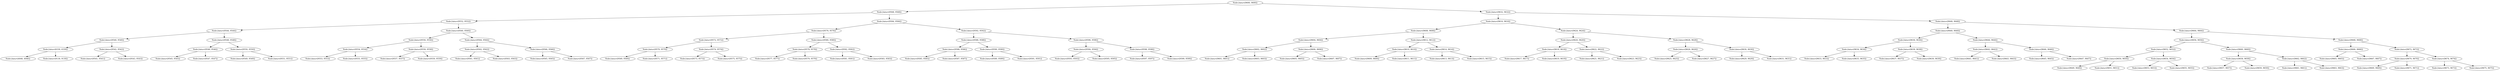 digraph G{
1806669305 [label="Node{data=[9600, 9600]}"]
1806669305 -> 688271638
688271638 [label="Node{data=[9568, 9568]}"]
688271638 -> 2098165084
2098165084 [label="Node{data=[9552, 9552]}"]
2098165084 -> 2142902097
2142902097 [label="Node{data=[9544, 9544]}"]
2142902097 -> 1747797250
1747797250 [label="Node{data=[9540, 9540]}"]
1747797250 -> 1882937232
1882937232 [label="Node{data=[6330, 6330]}"]
1882937232 -> 1981311326
1981311326 [label="Node{data=[4046, 4046]}"]
1882937232 -> 1505224787
1505224787 [label="Node{data=[9130, 9130]}"]
1747797250 -> 1529918258
1529918258 [label="Node{data=[9542, 9542]}"]
1529918258 -> 1897789459
1897789459 [label="Node{data=[9541, 9541]}"]
1529918258 -> 1148861943
1148861943 [label="Node{data=[9543, 9543]}"]
2142902097 -> 577351771
577351771 [label="Node{data=[9548, 9548]}"]
577351771 -> 2090741255
2090741255 [label="Node{data=[9546, 9546]}"]
2090741255 -> 1658686695
1658686695 [label="Node{data=[9545, 9545]}"]
2090741255 -> 2011009230
2011009230 [label="Node{data=[9547, 9547]}"]
577351771 -> 416877830
416877830 [label="Node{data=[9550, 9550]}"]
416877830 -> 356185612
356185612 [label="Node{data=[9549, 9549]}"]
416877830 -> 453966584
453966584 [label="Node{data=[9551, 9551]}"]
2098165084 -> 5132983
5132983 [label="Node{data=[9560, 9560]}"]
5132983 -> 1345310341
1345310341 [label="Node{data=[9556, 9556]}"]
1345310341 -> 308795418
308795418 [label="Node{data=[9554, 9554]}"]
308795418 -> 2119313812
2119313812 [label="Node{data=[9553, 9553]}"]
308795418 -> 209393411
209393411 [label="Node{data=[9555, 9555]}"]
1345310341 -> 571390959
571390959 [label="Node{data=[9558, 9558]}"]
571390959 -> 235208892
235208892 [label="Node{data=[9557, 9557]}"]
571390959 -> 1643419233
1643419233 [label="Node{data=[9559, 9559]}"]
5132983 -> 895698515
895698515 [label="Node{data=[9564, 9564]}"]
895698515 -> 1650803411
1650803411 [label="Node{data=[9562, 9562]}"]
1650803411 -> 1145286339
1145286339 [label="Node{data=[9561, 9561]}"]
1650803411 -> 21069748
21069748 [label="Node{data=[9563, 9563]}"]
895698515 -> 784330769
784330769 [label="Node{data=[9566, 9566]}"]
784330769 -> 1719946447
1719946447 [label="Node{data=[9565, 9565]}"]
784330769 -> 1072223082
1072223082 [label="Node{data=[9567, 9567]}"]
688271638 -> 895395836
895395836 [label="Node{data=[9584, 9584]}"]
895395836 -> 1680930366
1680930366 [label="Node{data=[9576, 9576]}"]
1680930366 -> 538328131
538328131 [label="Node{data=[9572, 9572]}"]
538328131 -> 1503447208
1503447208 [label="Node{data=[9570, 9570]}"]
1503447208 -> 431879456
431879456 [label="Node{data=[9569, 9569]}"]
1503447208 -> 2053071151
2053071151 [label="Node{data=[9571, 9571]}"]
538328131 -> 1799007747
1799007747 [label="Node{data=[9574, 9574]}"]
1799007747 -> 1423766084
1423766084 [label="Node{data=[9573, 9573]}"]
1799007747 -> 582883594
582883594 [label="Node{data=[9575, 9575]}"]
1680930366 -> 602493547
602493547 [label="Node{data=[9580, 9580]}"]
602493547 -> 488483491
488483491 [label="Node{data=[9578, 9578]}"]
488483491 -> 786441622
786441622 [label="Node{data=[9577, 9577]}"]
488483491 -> 2084839177
2084839177 [label="Node{data=[9579, 9579]}"]
602493547 -> 358052064
358052064 [label="Node{data=[9582, 9582]}"]
358052064 -> 1701812315
1701812315 [label="Node{data=[9581, 9581]}"]
358052064 -> 1250745845
1250745845 [label="Node{data=[9583, 9583]}"]
895395836 -> 384577530
384577530 [label="Node{data=[9592, 9592]}"]
384577530 -> 940740023
940740023 [label="Node{data=[9588, 9588]}"]
940740023 -> 556165038
556165038 [label="Node{data=[9586, 9586]}"]
556165038 -> 233399562
233399562 [label="Node{data=[9585, 9585]}"]
556165038 -> 2047674546
2047674546 [label="Node{data=[9587, 9587]}"]
940740023 -> 1457409393
1457409393 [label="Node{data=[9590, 9590]}"]
1457409393 -> 1146575635
1146575635 [label="Node{data=[9589, 9589]}"]
1457409393 -> 47228838
47228838 [label="Node{data=[9591, 9591]}"]
384577530 -> 277510102
277510102 [label="Node{data=[9596, 9596]}"]
277510102 -> 874186099
874186099 [label="Node{data=[9594, 9594]}"]
874186099 -> 1248481056
1248481056 [label="Node{data=[9593, 9593]}"]
874186099 -> 1291856988
1291856988 [label="Node{data=[9595, 9595]}"]
277510102 -> 242734829
242734829 [label="Node{data=[9598, 9598]}"]
242734829 -> 1655405261
1655405261 [label="Node{data=[9597, 9597]}"]
242734829 -> 2048932599
2048932599 [label="Node{data=[9599, 9599]}"]
1806669305 -> 906926883
906926883 [label="Node{data=[9632, 9632]}"]
906926883 -> 108979121
108979121 [label="Node{data=[9616, 9616]}"]
108979121 -> 1069194401
1069194401 [label="Node{data=[9608, 9608]}"]
1069194401 -> 1144450595
1144450595 [label="Node{data=[9604, 9604]}"]
1144450595 -> 111391237
111391237 [label="Node{data=[9602, 9602]}"]
111391237 -> 2008136203
2008136203 [label="Node{data=[9601, 9601]}"]
111391237 -> 470122440
470122440 [label="Node{data=[9603, 9603]}"]
1144450595 -> 1873927581
1873927581 [label="Node{data=[9606, 9606]}"]
1873927581 -> 1956215284
1956215284 [label="Node{data=[9605, 9605]}"]
1873927581 -> 235074702
235074702 [label="Node{data=[9607, 9607]}"]
1069194401 -> 961421753
961421753 [label="Node{data=[9612, 9612]}"]
961421753 -> 1492274744
1492274744 [label="Node{data=[9610, 9610]}"]
1492274744 -> 1729878539
1729878539 [label="Node{data=[9609, 9609]}"]
1492274744 -> 2116351202
2116351202 [label="Node{data=[9611, 9611]}"]
961421753 -> 909066614
909066614 [label="Node{data=[9614, 9614]}"]
909066614 -> 2095471109
2095471109 [label="Node{data=[9613, 9613]}"]
909066614 -> 1167330320
1167330320 [label="Node{data=[9615, 9615]}"]
108979121 -> 483287972
483287972 [label="Node{data=[9624, 9624]}"]
483287972 -> 1344710074
1344710074 [label="Node{data=[9620, 9620]}"]
1344710074 -> 517925833
517925833 [label="Node{data=[9618, 9618]}"]
517925833 -> 2077196430
2077196430 [label="Node{data=[9617, 9617]}"]
517925833 -> 351477520
351477520 [label="Node{data=[9619, 9619]}"]
1344710074 -> 1906144065
1906144065 [label="Node{data=[9622, 9622]}"]
1906144065 -> 410275352
410275352 [label="Node{data=[9621, 9621]}"]
1906144065 -> 532178536
532178536 [label="Node{data=[9623, 9623]}"]
483287972 -> 331342096
331342096 [label="Node{data=[9628, 9628]}"]
331342096 -> 161648477
161648477 [label="Node{data=[9626, 9626]}"]
161648477 -> 865867007
865867007 [label="Node{data=[9625, 9625]}"]
161648477 -> 1867231170
1867231170 [label="Node{data=[9627, 9627]}"]
331342096 -> 59794522
59794522 [label="Node{data=[9630, 9630]}"]
59794522 -> 517327634
517327634 [label="Node{data=[9629, 9629]}"]
59794522 -> 1304240091
1304240091 [label="Node{data=[9631, 9631]}"]
906926883 -> 2134547473
2134547473 [label="Node{data=[9648, 9648]}"]
2134547473 -> 2139653400
2139653400 [label="Node{data=[9640, 9640]}"]
2139653400 -> 1337281696
1337281696 [label="Node{data=[9636, 9636]}"]
1337281696 -> 1783873866
1783873866 [label="Node{data=[9634, 9634]}"]
1783873866 -> 1101140485
1101140485 [label="Node{data=[9633, 9633]}"]
1783873866 -> 2059005804
2059005804 [label="Node{data=[9635, 9635]}"]
1337281696 -> 529300695
529300695 [label="Node{data=[9638, 9638]}"]
529300695 -> 1805756413
1805756413 [label="Node{data=[9637, 9637]}"]
529300695 -> 977449654
977449654 [label="Node{data=[9639, 9639]}"]
2139653400 -> 255195165
255195165 [label="Node{data=[9644, 9644]}"]
255195165 -> 1940080616
1940080616 [label="Node{data=[9642, 9642]}"]
1940080616 -> 366712878
366712878 [label="Node{data=[9641, 9641]}"]
1940080616 -> 975396641
975396641 [label="Node{data=[9643, 9643]}"]
255195165 -> 452373864
452373864 [label="Node{data=[9646, 9646]}"]
452373864 -> 1929586137
1929586137 [label="Node{data=[9645, 9645]}"]
452373864 -> 978372991
978372991 [label="Node{data=[9647, 9647]}"]
2134547473 -> 438981443
438981443 [label="Node{data=[9664, 9664]}"]
438981443 -> 899162243
899162243 [label="Node{data=[9656, 9656]}"]
899162243 -> 1600120324
1600120324 [label="Node{data=[9652, 9652]}"]
1600120324 -> 1668863905
1668863905 [label="Node{data=[9650, 9650]}"]
1668863905 -> 729821382
729821382 [label="Node{data=[9649, 9649]}"]
1668863905 -> 1609072909
1609072909 [label="Node{data=[9651, 9651]}"]
1600120324 -> 2141659954
2141659954 [label="Node{data=[9654, 9654]}"]
2141659954 -> 1514616504
1514616504 [label="Node{data=[9653, 9653]}"]
2141659954 -> 1894464310
1894464310 [label="Node{data=[9655, 9655]}"]
899162243 -> 1796222159
1796222159 [label="Node{data=[9660, 9660]}"]
1796222159 -> 770194476
770194476 [label="Node{data=[9658, 9658]}"]
770194476 -> 1316564447
1316564447 [label="Node{data=[9657, 9657]}"]
770194476 -> 1742900653
1742900653 [label="Node{data=[9659, 9659]}"]
1796222159 -> 234791882
234791882 [label="Node{data=[9662, 9662]}"]
234791882 -> 1629222661
1629222661 [label="Node{data=[9661, 9661]}"]
234791882 -> 1712007468
1712007468 [label="Node{data=[9663, 9663]}"]
438981443 -> 368533413
368533413 [label="Node{data=[9668, 9668]}"]
368533413 -> 1844403746
1844403746 [label="Node{data=[9666, 9666]}"]
1844403746 -> 1399992133
1399992133 [label="Node{data=[9665, 9665]}"]
1844403746 -> 1821322830
1821322830 [label="Node{data=[9667, 9667]}"]
368533413 -> 1135234573
1135234573 [label="Node{data=[9672, 9672]}"]
1135234573 -> 1419970068
1419970068 [label="Node{data=[9670, 9670]}"]
1419970068 -> 375985090
375985090 [label="Node{data=[9669, 9669]}"]
1419970068 -> 50442783
50442783 [label="Node{data=[9671, 9671]}"]
1135234573 -> 306863700
306863700 [label="Node{data=[9674, 9674]}"]
306863700 -> 1578461615
1578461615 [label="Node{data=[9673, 9673]}"]
306863700 -> 12355244
12355244 [label="Node{data=[9675, 9675]}"]
}